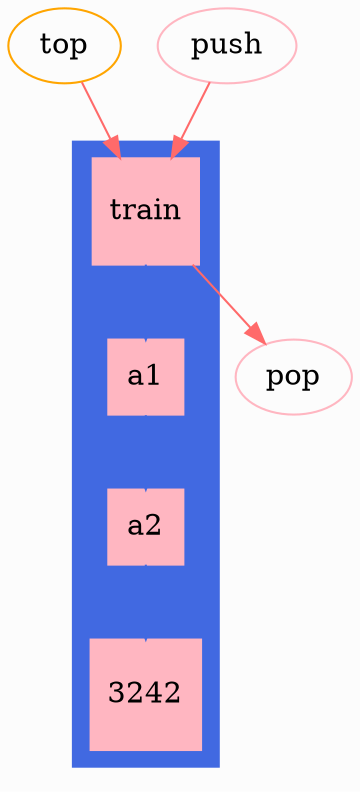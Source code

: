 digraph G {bgcolor=grey99;subgraph cluster_0 {style=filled;color=royalblue;node [style=filled,color=white, shape="rect"];
    a0[fillcolor=lightpink,color=lightpink, style=filled, shape="square",label="train"];
    a1[fillcolor=lightpink,color=lightpink, style=filled, shape="square"];
    a2[fillcolor=lightpink,color=lightpink, style=filled, shape="square"];
    3242[fillcolor=lightpink,color=lightpink, style=filled, shape="square"];
		a0->a1->a2->3242[color=royalblue];
	}
	top[color=orange];
	push[color=lightpink];
	pop[color=lightpink];
  top->a0[color=indianred1];
  a0->pop[color=indianred1];
  push->a0[color=indianred1];
}
